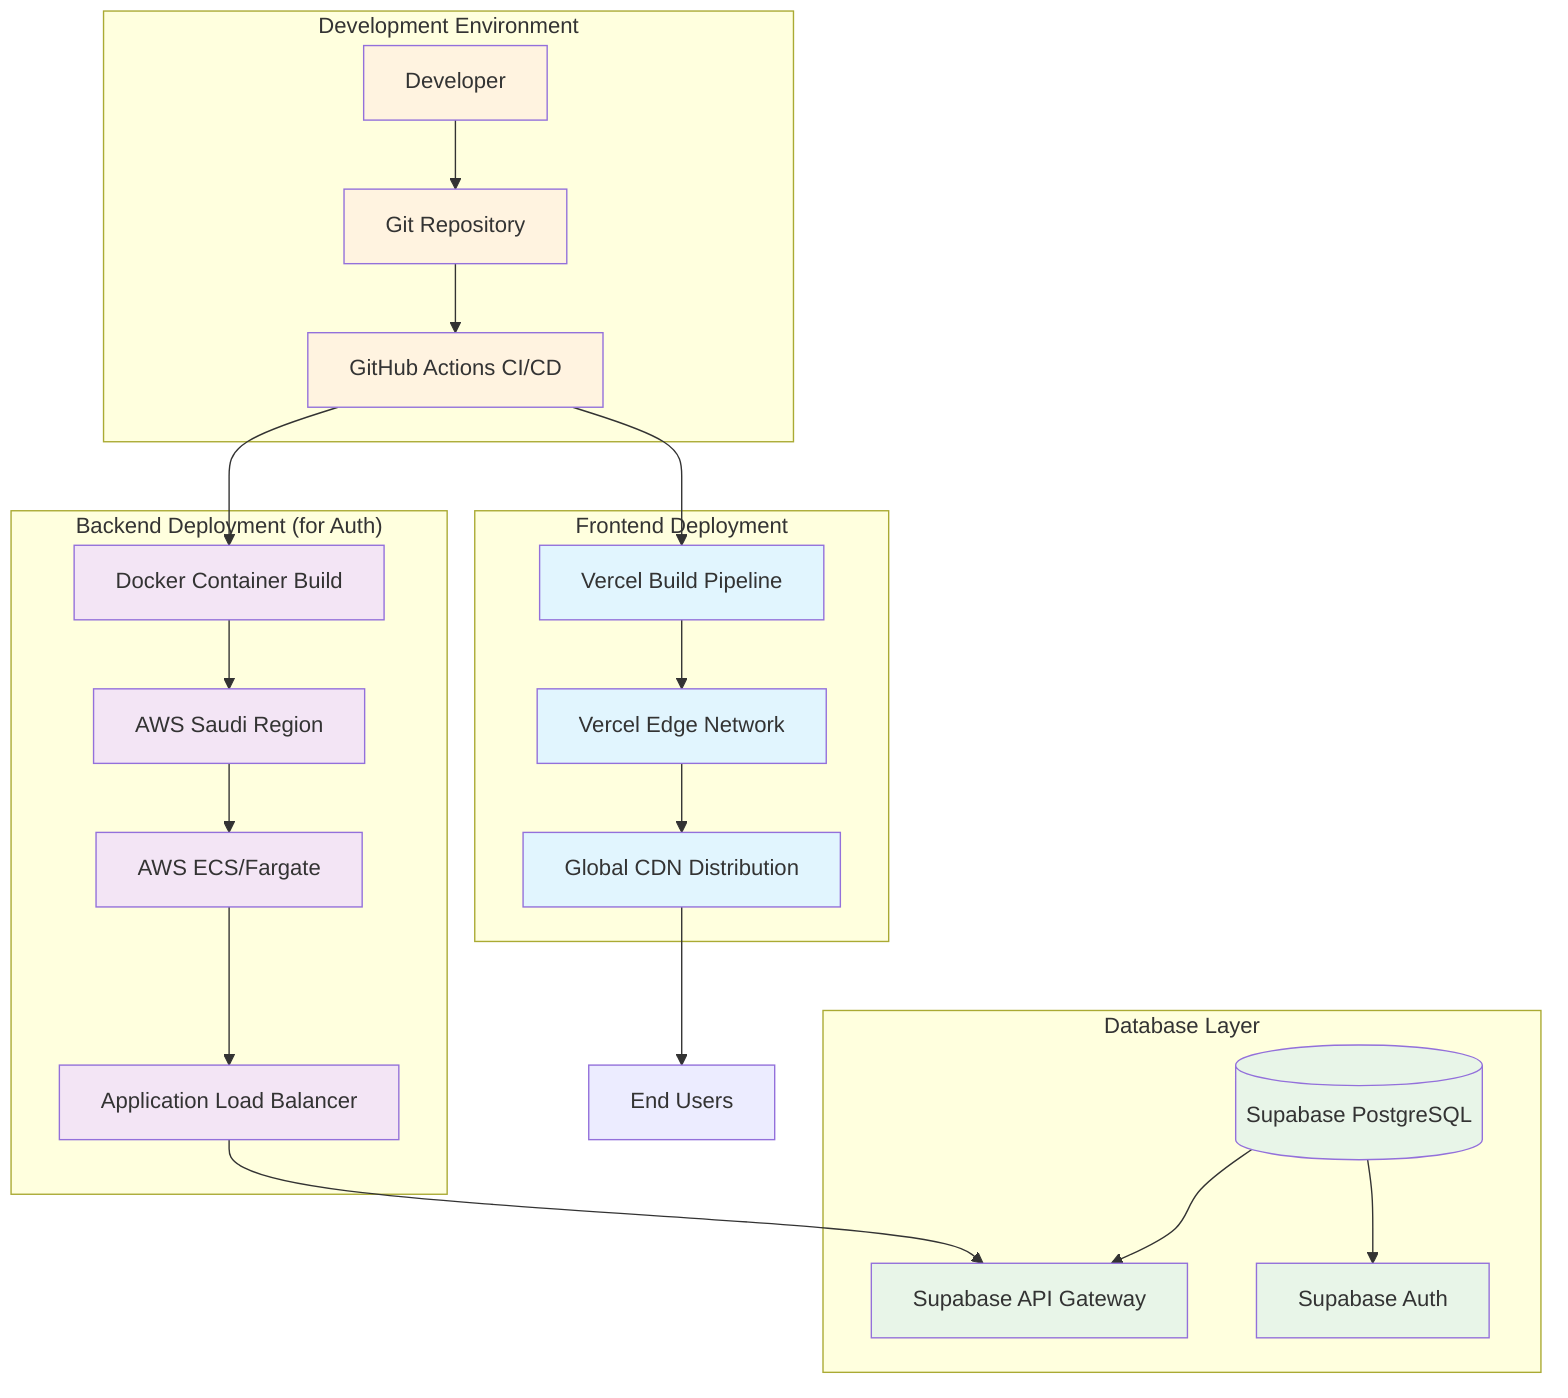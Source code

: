 graph TB
    subgraph "Development Environment"
        Dev[Developer] --> Git[Git Repository]
        Git --> GitHub[GitHub Actions CI/CD]
    end

    subgraph "Frontend Deployment"
        GitHub --> VercelBuild[Vercel Build Pipeline]
        VercelBuild --> VercelEdge[Vercel Edge Network]
        VercelEdge --> GlobalCDN[Global CDN Distribution]
    end

    subgraph "Backend Deployment (for Auth)"
        GitHub --> DockerBuild[Docker Container Build]
        DockerBuild --> AWSRegion[AWS Saudi Region]
        AWSRegion --> ECS[AWS ECS/Fargate]
        ECS --> LoadBalancer[Application Load Balancer]
    end

    subgraph "Database Layer"
        Supabase[(Supabase PostgreSQL)]
        SupabaseAPI[Supabase API Gateway]
        SupabaseAuth[Supabase Auth]
        
        Supabase --> SupabaseAPI
        Supabase --> SupabaseAuth
    end

    GlobalCDN --> Users[End Users]
    LoadBalancer --> SupabaseAPI

    classDef dev fill:#fff3e0
    classDef frontend fill:#e1f5fe
    classDef backend fill:#f3e5f5
    classDef data fill:#e8f5e8

    class Dev,Git,GitHub dev
    class VercelBuild,VercelEdge,GlobalCDN frontend
    class DockerBuild,AWSRegion,ECS,LoadBalancer backend
    class Supabase,SupabaseAPI,SupabaseAuth data